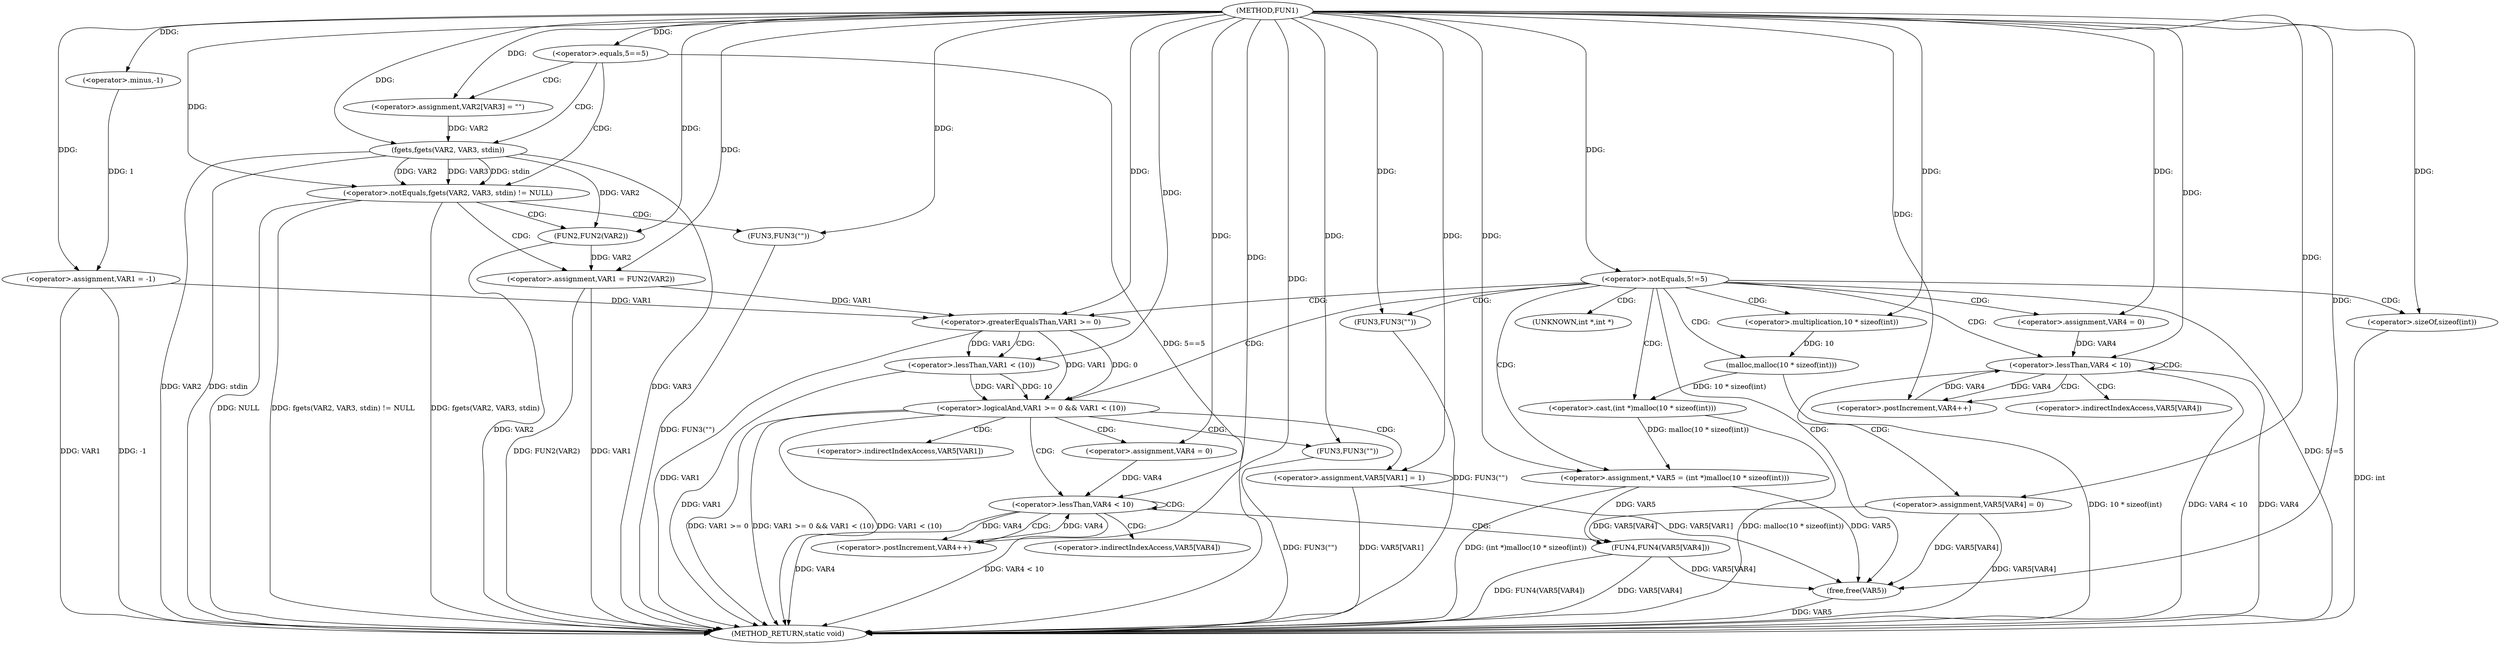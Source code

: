 digraph FUN1 {  
"1000100" [label = "(METHOD,FUN1)" ]
"1000203" [label = "(METHOD_RETURN,static void)" ]
"1000103" [label = "(<operator>.assignment,VAR1 = -1)" ]
"1000105" [label = "(<operator>.minus,-1)" ]
"1000108" [label = "(<operator>.equals,5==5)" ]
"1000114" [label = "(<operator>.assignment,VAR2[VAR3] = \"\")" ]
"1000118" [label = "(<operator>.notEquals,fgets(VAR2, VAR3, stdin) != NULL)" ]
"1000119" [label = "(fgets,fgets(VAR2, VAR3, stdin))" ]
"1000125" [label = "(<operator>.assignment,VAR1 = FUN2(VAR2))" ]
"1000127" [label = "(FUN2,FUN2(VAR2))" ]
"1000131" [label = "(FUN3,FUN3(\"\"))" ]
"1000134" [label = "(<operator>.notEquals,5!=5)" ]
"1000138" [label = "(FUN3,FUN3(\"\"))" ]
"1000145" [label = "(<operator>.assignment,* VAR5 = (int *)malloc(10 * sizeof(int)))" ]
"1000147" [label = "(<operator>.cast,(int *)malloc(10 * sizeof(int)))" ]
"1000149" [label = "(malloc,malloc(10 * sizeof(int)))" ]
"1000150" [label = "(<operator>.multiplication,10 * sizeof(int))" ]
"1000152" [label = "(<operator>.sizeOf,sizeof(int))" ]
"1000155" [label = "(<operator>.assignment,VAR4 = 0)" ]
"1000158" [label = "(<operator>.lessThan,VAR4 < 10)" ]
"1000161" [label = "(<operator>.postIncrement,VAR4++)" ]
"1000164" [label = "(<operator>.assignment,VAR5[VAR4] = 0)" ]
"1000170" [label = "(<operator>.logicalAnd,VAR1 >= 0 && VAR1 < (10))" ]
"1000171" [label = "(<operator>.greaterEqualsThan,VAR1 >= 0)" ]
"1000174" [label = "(<operator>.lessThan,VAR1 < (10))" ]
"1000178" [label = "(<operator>.assignment,VAR5[VAR1] = 1)" ]
"1000184" [label = "(<operator>.assignment,VAR4 = 0)" ]
"1000187" [label = "(<operator>.lessThan,VAR4 < 10)" ]
"1000190" [label = "(<operator>.postIncrement,VAR4++)" ]
"1000193" [label = "(FUN4,FUN4(VAR5[VAR4]))" ]
"1000199" [label = "(FUN3,FUN3(\"\"))" ]
"1000201" [label = "(free,free(VAR5))" ]
"1000148" [label = "(UNKNOWN,int *,int *)" ]
"1000165" [label = "(<operator>.indirectIndexAccess,VAR5[VAR4])" ]
"1000179" [label = "(<operator>.indirectIndexAccess,VAR5[VAR1])" ]
"1000194" [label = "(<operator>.indirectIndexAccess,VAR5[VAR4])" ]
  "1000108" -> "1000203"  [ label = "DDG: 5==5"] 
  "1000103" -> "1000203"  [ label = "DDG: -1"] 
  "1000118" -> "1000203"  [ label = "DDG: NULL"] 
  "1000119" -> "1000203"  [ label = "DDG: VAR3"] 
  "1000147" -> "1000203"  [ label = "DDG: malloc(10 * sizeof(int))"] 
  "1000118" -> "1000203"  [ label = "DDG: fgets(VAR2, VAR3, stdin) != NULL"] 
  "1000199" -> "1000203"  [ label = "DDG: FUN3(\"\")"] 
  "1000118" -> "1000203"  [ label = "DDG: fgets(VAR2, VAR3, stdin)"] 
  "1000158" -> "1000203"  [ label = "DDG: VAR4"] 
  "1000187" -> "1000203"  [ label = "DDG: VAR4"] 
  "1000125" -> "1000203"  [ label = "DDG: VAR1"] 
  "1000171" -> "1000203"  [ label = "DDG: VAR1"] 
  "1000187" -> "1000203"  [ label = "DDG: VAR4 < 10"] 
  "1000193" -> "1000203"  [ label = "DDG: VAR5[VAR4]"] 
  "1000178" -> "1000203"  [ label = "DDG: VAR5[VAR1]"] 
  "1000103" -> "1000203"  [ label = "DDG: VAR1"] 
  "1000134" -> "1000203"  [ label = "DDG: 5!=5"] 
  "1000158" -> "1000203"  [ label = "DDG: VAR4 < 10"] 
  "1000125" -> "1000203"  [ label = "DDG: FUN2(VAR2)"] 
  "1000152" -> "1000203"  [ label = "DDG: int"] 
  "1000193" -> "1000203"  [ label = "DDG: FUN4(VAR5[VAR4])"] 
  "1000119" -> "1000203"  [ label = "DDG: VAR2"] 
  "1000119" -> "1000203"  [ label = "DDG: stdin"] 
  "1000170" -> "1000203"  [ label = "DDG: VAR1 >= 0"] 
  "1000170" -> "1000203"  [ label = "DDG: VAR1 >= 0 && VAR1 < (10)"] 
  "1000149" -> "1000203"  [ label = "DDG: 10 * sizeof(int)"] 
  "1000127" -> "1000203"  [ label = "DDG: VAR2"] 
  "1000138" -> "1000203"  [ label = "DDG: FUN3(\"\")"] 
  "1000145" -> "1000203"  [ label = "DDG: (int *)malloc(10 * sizeof(int))"] 
  "1000170" -> "1000203"  [ label = "DDG: VAR1 < (10)"] 
  "1000174" -> "1000203"  [ label = "DDG: VAR1"] 
  "1000164" -> "1000203"  [ label = "DDG: VAR5[VAR4]"] 
  "1000131" -> "1000203"  [ label = "DDG: FUN3(\"\")"] 
  "1000201" -> "1000203"  [ label = "DDG: VAR5"] 
  "1000105" -> "1000103"  [ label = "DDG: 1"] 
  "1000100" -> "1000103"  [ label = "DDG: "] 
  "1000100" -> "1000105"  [ label = "DDG: "] 
  "1000100" -> "1000108"  [ label = "DDG: "] 
  "1000100" -> "1000114"  [ label = "DDG: "] 
  "1000119" -> "1000118"  [ label = "DDG: VAR2"] 
  "1000119" -> "1000118"  [ label = "DDG: VAR3"] 
  "1000119" -> "1000118"  [ label = "DDG: stdin"] 
  "1000114" -> "1000119"  [ label = "DDG: VAR2"] 
  "1000100" -> "1000119"  [ label = "DDG: "] 
  "1000100" -> "1000118"  [ label = "DDG: "] 
  "1000127" -> "1000125"  [ label = "DDG: VAR2"] 
  "1000100" -> "1000125"  [ label = "DDG: "] 
  "1000119" -> "1000127"  [ label = "DDG: VAR2"] 
  "1000100" -> "1000127"  [ label = "DDG: "] 
  "1000100" -> "1000131"  [ label = "DDG: "] 
  "1000100" -> "1000134"  [ label = "DDG: "] 
  "1000100" -> "1000138"  [ label = "DDG: "] 
  "1000147" -> "1000145"  [ label = "DDG: malloc(10 * sizeof(int))"] 
  "1000100" -> "1000145"  [ label = "DDG: "] 
  "1000149" -> "1000147"  [ label = "DDG: 10 * sizeof(int)"] 
  "1000150" -> "1000149"  [ label = "DDG: 10"] 
  "1000100" -> "1000150"  [ label = "DDG: "] 
  "1000100" -> "1000152"  [ label = "DDG: "] 
  "1000100" -> "1000155"  [ label = "DDG: "] 
  "1000155" -> "1000158"  [ label = "DDG: VAR4"] 
  "1000161" -> "1000158"  [ label = "DDG: VAR4"] 
  "1000100" -> "1000158"  [ label = "DDG: "] 
  "1000158" -> "1000161"  [ label = "DDG: VAR4"] 
  "1000100" -> "1000161"  [ label = "DDG: "] 
  "1000100" -> "1000164"  [ label = "DDG: "] 
  "1000171" -> "1000170"  [ label = "DDG: VAR1"] 
  "1000171" -> "1000170"  [ label = "DDG: 0"] 
  "1000125" -> "1000171"  [ label = "DDG: VAR1"] 
  "1000103" -> "1000171"  [ label = "DDG: VAR1"] 
  "1000100" -> "1000171"  [ label = "DDG: "] 
  "1000174" -> "1000170"  [ label = "DDG: VAR1"] 
  "1000174" -> "1000170"  [ label = "DDG: 10"] 
  "1000171" -> "1000174"  [ label = "DDG: VAR1"] 
  "1000100" -> "1000174"  [ label = "DDG: "] 
  "1000100" -> "1000178"  [ label = "DDG: "] 
  "1000100" -> "1000184"  [ label = "DDG: "] 
  "1000184" -> "1000187"  [ label = "DDG: VAR4"] 
  "1000190" -> "1000187"  [ label = "DDG: VAR4"] 
  "1000100" -> "1000187"  [ label = "DDG: "] 
  "1000187" -> "1000190"  [ label = "DDG: VAR4"] 
  "1000100" -> "1000190"  [ label = "DDG: "] 
  "1000145" -> "1000193"  [ label = "DDG: VAR5"] 
  "1000164" -> "1000193"  [ label = "DDG: VAR5[VAR4]"] 
  "1000100" -> "1000199"  [ label = "DDG: "] 
  "1000193" -> "1000201"  [ label = "DDG: VAR5[VAR4]"] 
  "1000178" -> "1000201"  [ label = "DDG: VAR5[VAR1]"] 
  "1000145" -> "1000201"  [ label = "DDG: VAR5"] 
  "1000164" -> "1000201"  [ label = "DDG: VAR5[VAR4]"] 
  "1000100" -> "1000201"  [ label = "DDG: "] 
  "1000108" -> "1000119"  [ label = "CDG: "] 
  "1000108" -> "1000114"  [ label = "CDG: "] 
  "1000108" -> "1000118"  [ label = "CDG: "] 
  "1000118" -> "1000125"  [ label = "CDG: "] 
  "1000118" -> "1000127"  [ label = "CDG: "] 
  "1000118" -> "1000131"  [ label = "CDG: "] 
  "1000134" -> "1000152"  [ label = "CDG: "] 
  "1000134" -> "1000150"  [ label = "CDG: "] 
  "1000134" -> "1000148"  [ label = "CDG: "] 
  "1000134" -> "1000149"  [ label = "CDG: "] 
  "1000134" -> "1000158"  [ label = "CDG: "] 
  "1000134" -> "1000155"  [ label = "CDG: "] 
  "1000134" -> "1000201"  [ label = "CDG: "] 
  "1000134" -> "1000147"  [ label = "CDG: "] 
  "1000134" -> "1000145"  [ label = "CDG: "] 
  "1000134" -> "1000170"  [ label = "CDG: "] 
  "1000134" -> "1000171"  [ label = "CDG: "] 
  "1000134" -> "1000138"  [ label = "CDG: "] 
  "1000158" -> "1000164"  [ label = "CDG: "] 
  "1000158" -> "1000161"  [ label = "CDG: "] 
  "1000158" -> "1000165"  [ label = "CDG: "] 
  "1000158" -> "1000158"  [ label = "CDG: "] 
  "1000170" -> "1000199"  [ label = "CDG: "] 
  "1000170" -> "1000178"  [ label = "CDG: "] 
  "1000170" -> "1000179"  [ label = "CDG: "] 
  "1000170" -> "1000184"  [ label = "CDG: "] 
  "1000170" -> "1000187"  [ label = "CDG: "] 
  "1000171" -> "1000174"  [ label = "CDG: "] 
  "1000187" -> "1000190"  [ label = "CDG: "] 
  "1000187" -> "1000193"  [ label = "CDG: "] 
  "1000187" -> "1000194"  [ label = "CDG: "] 
  "1000187" -> "1000187"  [ label = "CDG: "] 
}
